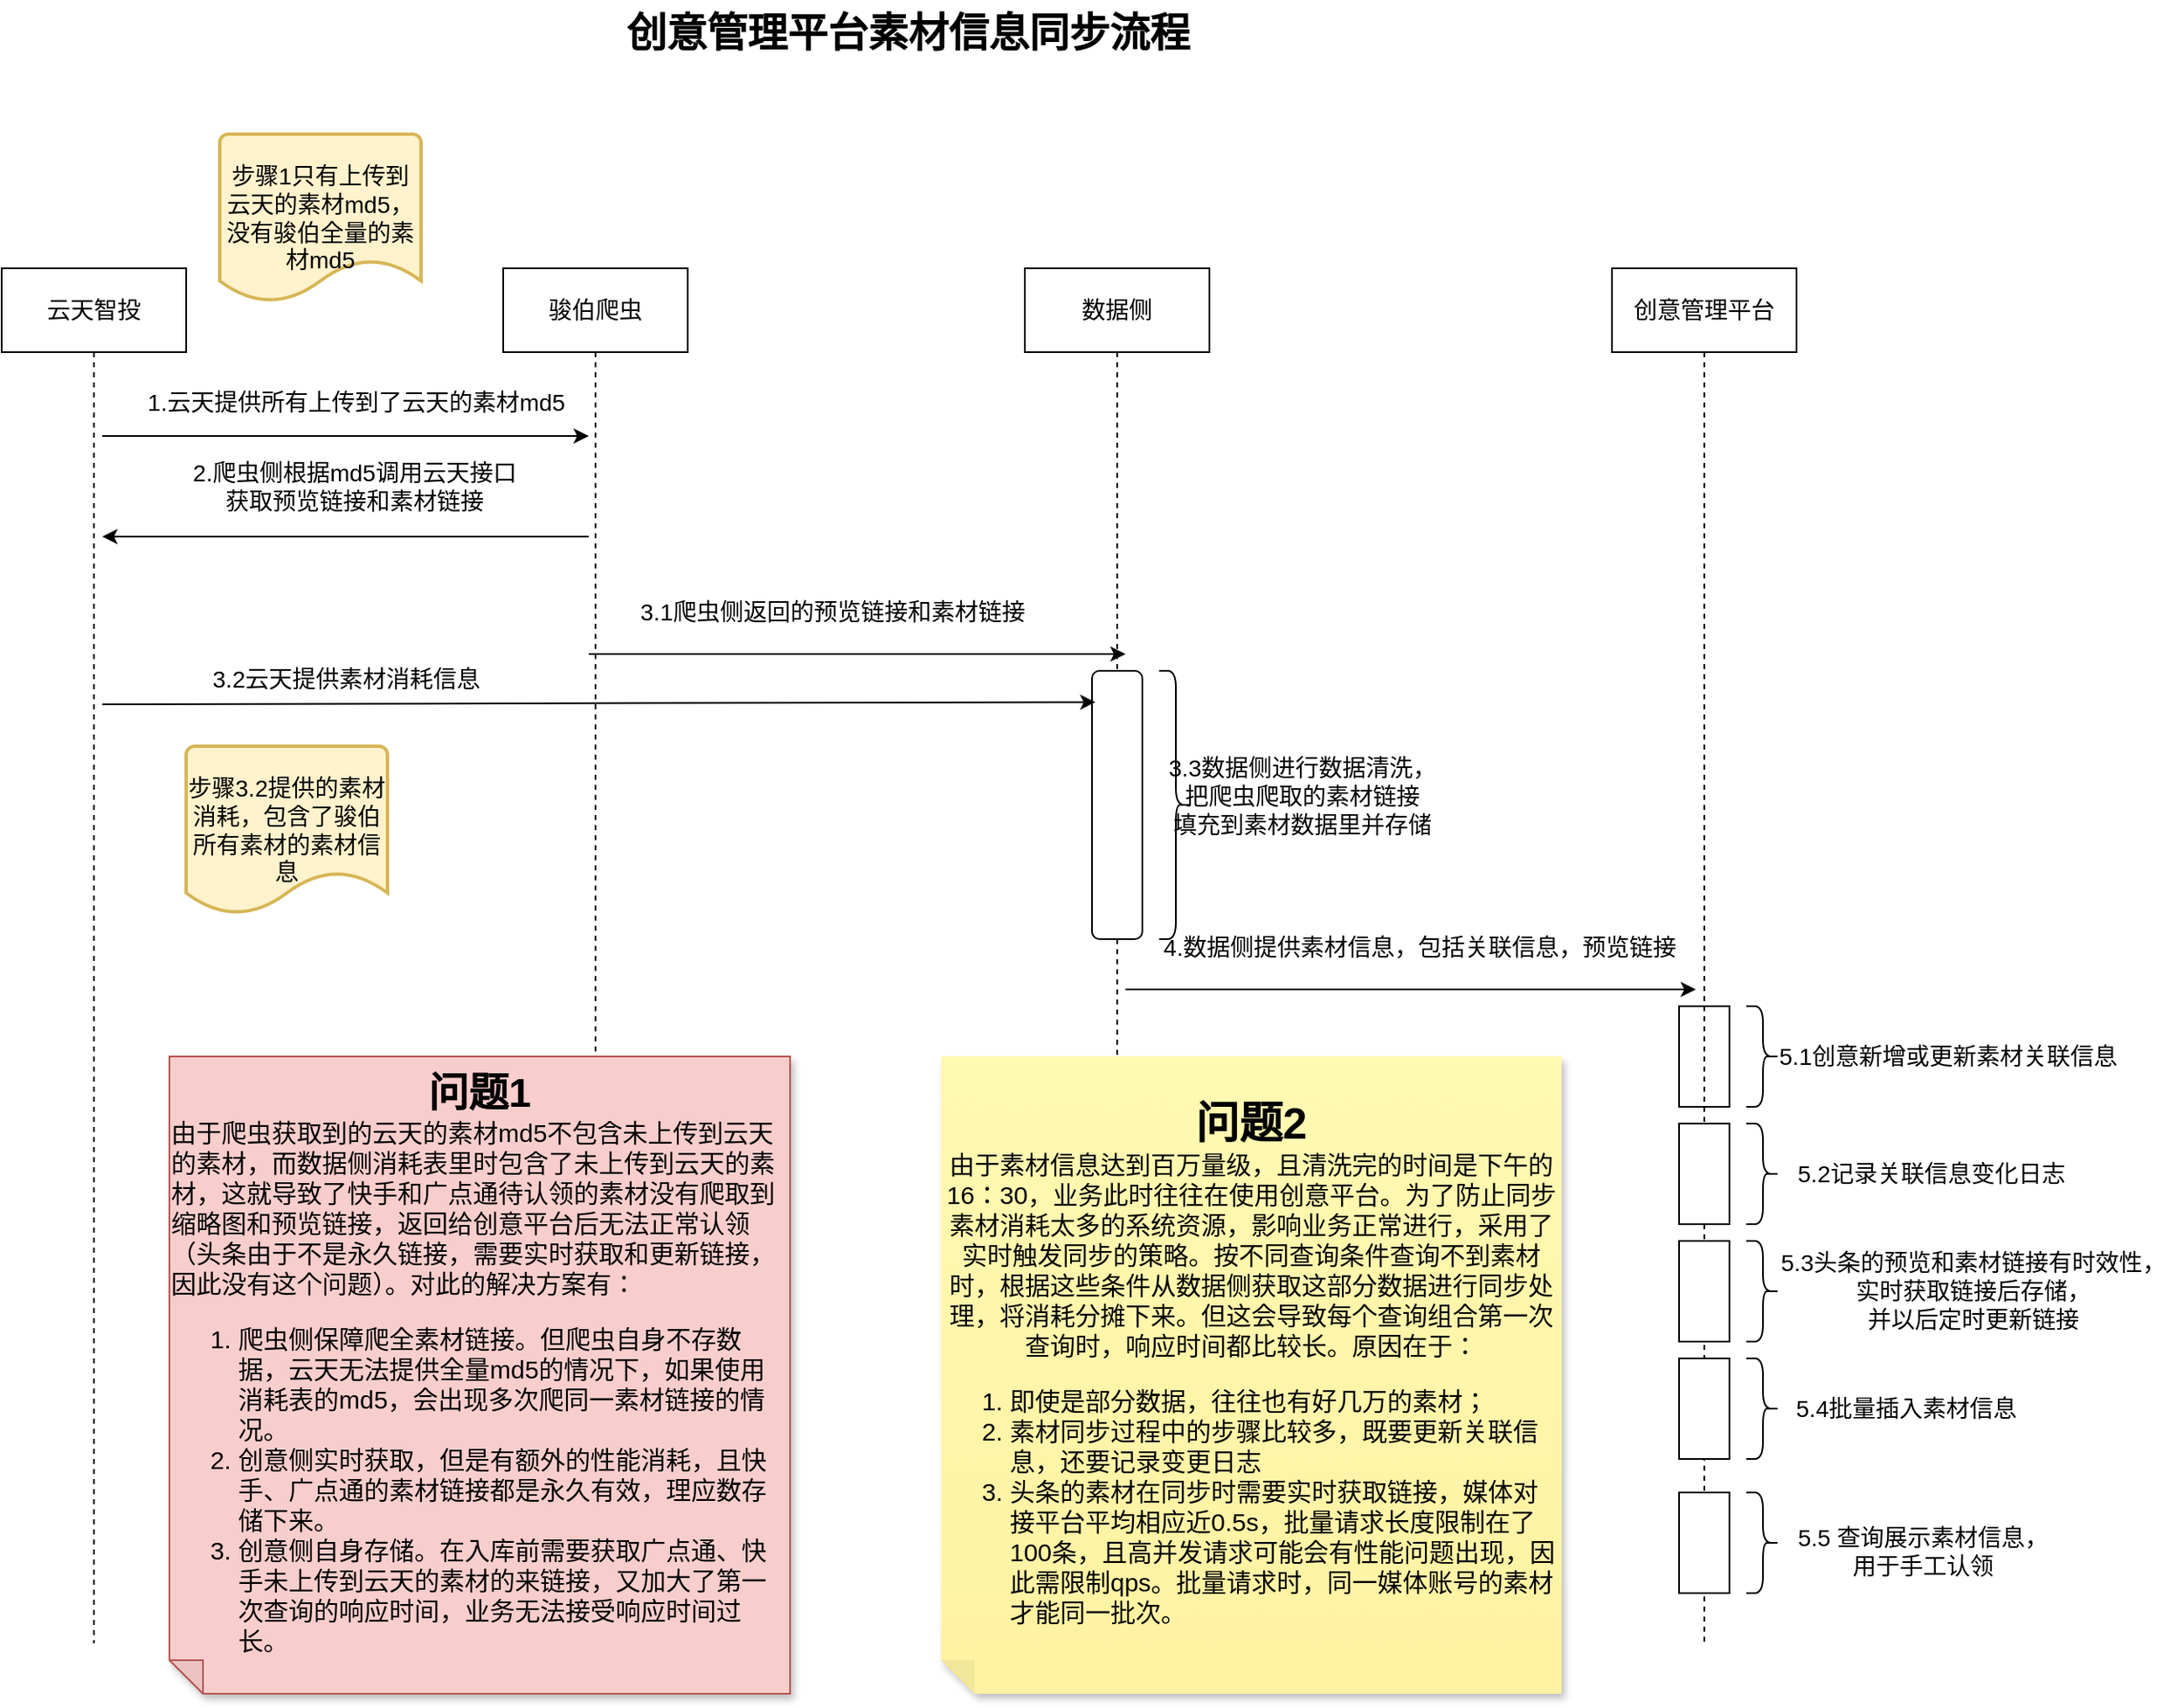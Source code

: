 <mxfile version="21.3.6" type="github">
  <diagram id="C5RBs43oDa-KdzZeNtuy" name="Page-1">
    <mxGraphModel dx="2074" dy="1116" grid="1" gridSize="10" guides="1" tooltips="1" connect="1" arrows="1" fold="1" page="1" pageScale="1" pageWidth="827" pageHeight="1169" math="0" shadow="0">
      <root>
        <mxCell id="WIyWlLk6GJQsqaUBKTNV-0" />
        <mxCell id="WIyWlLk6GJQsqaUBKTNV-1" parent="WIyWlLk6GJQsqaUBKTNV-0" />
        <mxCell id="fvo4OO7bao2VhtzqRqrc-16" style="edgeStyle=orthogonalEdgeStyle;rounded=0;orthogonalLoop=1;jettySize=auto;html=1;dashed=1;endArrow=none;endFill=0;" edge="1" parent="WIyWlLk6GJQsqaUBKTNV-1" source="fvo4OO7bao2VhtzqRqrc-11">
          <mxGeometry relative="1" as="geometry">
            <mxPoint x="115" y="1040" as="targetPoint" />
          </mxGeometry>
        </mxCell>
        <mxCell id="fvo4OO7bao2VhtzqRqrc-11" value="&lt;font style=&quot;font-size: 14px;&quot;&gt;云天智投&lt;/font&gt;" style="rounded=0;whiteSpace=wrap;html=1;" vertex="1" parent="WIyWlLk6GJQsqaUBKTNV-1">
          <mxGeometry x="60" y="220" width="110" height="50" as="geometry" />
        </mxCell>
        <mxCell id="fvo4OO7bao2VhtzqRqrc-17" style="edgeStyle=orthogonalEdgeStyle;rounded=0;orthogonalLoop=1;jettySize=auto;html=1;dashed=1;endArrow=none;endFill=0;" edge="1" parent="WIyWlLk6GJQsqaUBKTNV-1" source="fvo4OO7bao2VhtzqRqrc-12">
          <mxGeometry relative="1" as="geometry">
            <mxPoint x="414" y="1040" as="targetPoint" />
          </mxGeometry>
        </mxCell>
        <mxCell id="fvo4OO7bao2VhtzqRqrc-12" value="&lt;font style=&quot;font-size: 14px;&quot;&gt;骏伯爬虫&lt;/font&gt;" style="rounded=0;whiteSpace=wrap;html=1;" vertex="1" parent="WIyWlLk6GJQsqaUBKTNV-1">
          <mxGeometry x="359" y="220" width="110" height="50" as="geometry" />
        </mxCell>
        <mxCell id="fvo4OO7bao2VhtzqRqrc-18" style="edgeStyle=orthogonalEdgeStyle;rounded=0;orthogonalLoop=1;jettySize=auto;html=1;endArrow=none;endFill=0;dashed=1;" edge="1" parent="WIyWlLk6GJQsqaUBKTNV-1" source="fvo4OO7bao2VhtzqRqrc-27">
          <mxGeometry relative="1" as="geometry">
            <mxPoint x="725" y="1040" as="targetPoint" />
          </mxGeometry>
        </mxCell>
        <mxCell id="fvo4OO7bao2VhtzqRqrc-13" value="&lt;font style=&quot;font-size: 14px;&quot;&gt;数据侧&lt;/font&gt;" style="rounded=0;whiteSpace=wrap;html=1;" vertex="1" parent="WIyWlLk6GJQsqaUBKTNV-1">
          <mxGeometry x="670" y="220" width="110" height="50" as="geometry" />
        </mxCell>
        <mxCell id="fvo4OO7bao2VhtzqRqrc-19" style="edgeStyle=orthogonalEdgeStyle;rounded=0;orthogonalLoop=1;jettySize=auto;html=1;dashed=1;endArrow=none;endFill=0;" edge="1" parent="WIyWlLk6GJQsqaUBKTNV-1" source="fvo4OO7bao2VhtzqRqrc-41">
          <mxGeometry relative="1" as="geometry">
            <mxPoint x="1075" y="1040" as="targetPoint" />
          </mxGeometry>
        </mxCell>
        <mxCell id="fvo4OO7bao2VhtzqRqrc-14" value="&lt;font style=&quot;font-size: 14px;&quot;&gt;创意管理平台&lt;/font&gt;" style="rounded=0;whiteSpace=wrap;html=1;" vertex="1" parent="WIyWlLk6GJQsqaUBKTNV-1">
          <mxGeometry x="1020" y="220" width="110" height="50" as="geometry" />
        </mxCell>
        <mxCell id="fvo4OO7bao2VhtzqRqrc-20" value="" style="endArrow=classic;html=1;rounded=0;" edge="1" parent="WIyWlLk6GJQsqaUBKTNV-1">
          <mxGeometry width="50" height="50" relative="1" as="geometry">
            <mxPoint x="120" y="320" as="sourcePoint" />
            <mxPoint x="410" y="320" as="targetPoint" />
          </mxGeometry>
        </mxCell>
        <mxCell id="fvo4OO7bao2VhtzqRqrc-21" value="&lt;font style=&quot;font-size: 14px;&quot;&gt;1.云天提供所有上传到了云天的素材md5&lt;/font&gt;" style="edgeLabel;html=1;align=center;verticalAlign=middle;resizable=0;points=[];" vertex="1" connectable="0" parent="fvo4OO7bao2VhtzqRqrc-20">
          <mxGeometry x="-0.329" y="-1" relative="1" as="geometry">
            <mxPoint x="53" y="-21" as="offset" />
          </mxGeometry>
        </mxCell>
        <mxCell id="fvo4OO7bao2VhtzqRqrc-22" value="" style="endArrow=none;html=1;rounded=0;startArrow=classic;startFill=1;endFill=0;" edge="1" parent="WIyWlLk6GJQsqaUBKTNV-1">
          <mxGeometry width="50" height="50" relative="1" as="geometry">
            <mxPoint x="120" y="380" as="sourcePoint" />
            <mxPoint x="410" y="380" as="targetPoint" />
            <Array as="points">
              <mxPoint x="270" y="380" />
            </Array>
          </mxGeometry>
        </mxCell>
        <mxCell id="fvo4OO7bao2VhtzqRqrc-24" value="&lt;font style=&quot;font-size: 14px;&quot;&gt;2.爬虫侧根据md5调用云天接口&lt;br&gt;获取预览链接和素材链接&lt;/font&gt;" style="text;html=1;align=center;verticalAlign=middle;resizable=0;points=[];autosize=1;strokeColor=none;fillColor=none;" vertex="1" parent="WIyWlLk6GJQsqaUBKTNV-1">
          <mxGeometry x="160" y="325" width="220" height="50" as="geometry" />
        </mxCell>
        <mxCell id="fvo4OO7bao2VhtzqRqrc-25" value="" style="endArrow=classic;html=1;rounded=0;" edge="1" parent="WIyWlLk6GJQsqaUBKTNV-1">
          <mxGeometry width="50" height="50" relative="1" as="geometry">
            <mxPoint x="410" y="450" as="sourcePoint" />
            <mxPoint x="730" y="450" as="targetPoint" />
          </mxGeometry>
        </mxCell>
        <mxCell id="fvo4OO7bao2VhtzqRqrc-26" value="&lt;font style=&quot;font-size: 14px;&quot;&gt;3.1爬虫侧返回的预览链接和素材链接&lt;/font&gt;" style="text;html=1;align=center;verticalAlign=middle;resizable=0;points=[];autosize=1;strokeColor=none;fillColor=none;" vertex="1" parent="WIyWlLk6GJQsqaUBKTNV-1">
          <mxGeometry x="430" y="410" width="250" height="30" as="geometry" />
        </mxCell>
        <mxCell id="fvo4OO7bao2VhtzqRqrc-28" value="" style="edgeStyle=orthogonalEdgeStyle;rounded=0;orthogonalLoop=1;jettySize=auto;html=1;endArrow=none;endFill=0;dashed=1;" edge="1" parent="WIyWlLk6GJQsqaUBKTNV-1" source="fvo4OO7bao2VhtzqRqrc-13" target="fvo4OO7bao2VhtzqRqrc-27">
          <mxGeometry relative="1" as="geometry">
            <mxPoint x="725" y="1040" as="targetPoint" />
            <mxPoint x="725" y="270" as="sourcePoint" />
          </mxGeometry>
        </mxCell>
        <mxCell id="fvo4OO7bao2VhtzqRqrc-27" value="" style="rounded=1;whiteSpace=wrap;html=1;" vertex="1" parent="WIyWlLk6GJQsqaUBKTNV-1">
          <mxGeometry x="710" y="460" width="30" height="160" as="geometry" />
        </mxCell>
        <mxCell id="fvo4OO7bao2VhtzqRqrc-30" value="" style="shape=curlyBracket;whiteSpace=wrap;html=1;rounded=1;flipH=1;labelPosition=right;verticalLabelPosition=middle;align=left;verticalAlign=middle;" vertex="1" parent="WIyWlLk6GJQsqaUBKTNV-1">
          <mxGeometry x="750" y="460" width="20" height="160" as="geometry" />
        </mxCell>
        <mxCell id="fvo4OO7bao2VhtzqRqrc-31" value="&lt;font style=&quot;font-size: 14px;&quot;&gt;3.3数据侧进行数据清洗，&lt;br&gt;把爬虫爬取的素材链接&lt;br&gt;填充到素材数据里并存储&lt;/font&gt;" style="text;html=1;align=center;verticalAlign=middle;resizable=0;points=[];autosize=1;strokeColor=none;fillColor=none;" vertex="1" parent="WIyWlLk6GJQsqaUBKTNV-1">
          <mxGeometry x="745" y="505" width="180" height="60" as="geometry" />
        </mxCell>
        <mxCell id="fvo4OO7bao2VhtzqRqrc-33" value="" style="endArrow=none;html=1;rounded=0;startArrow=classic;startFill=1;endFill=0;exitX=0.067;exitY=0.117;exitDx=0;exitDy=0;exitPerimeter=0;" edge="1" parent="WIyWlLk6GJQsqaUBKTNV-1" source="fvo4OO7bao2VhtzqRqrc-27">
          <mxGeometry width="50" height="50" relative="1" as="geometry">
            <mxPoint x="700" y="480" as="sourcePoint" />
            <mxPoint x="120" y="480" as="targetPoint" />
          </mxGeometry>
        </mxCell>
        <mxCell id="fvo4OO7bao2VhtzqRqrc-34" value="&lt;font style=&quot;font-size: 14px;&quot;&gt;3.2云天提供素材消耗信息&lt;/font&gt;" style="text;html=1;align=center;verticalAlign=middle;resizable=0;points=[];autosize=1;strokeColor=none;fillColor=none;" vertex="1" parent="WIyWlLk6GJQsqaUBKTNV-1">
          <mxGeometry x="175" y="450" width="180" height="30" as="geometry" />
        </mxCell>
        <mxCell id="fvo4OO7bao2VhtzqRqrc-35" value="" style="endArrow=classic;html=1;rounded=0;" edge="1" parent="WIyWlLk6GJQsqaUBKTNV-1">
          <mxGeometry width="50" height="50" relative="1" as="geometry">
            <mxPoint x="730" y="650" as="sourcePoint" />
            <mxPoint x="1070" y="650" as="targetPoint" />
          </mxGeometry>
        </mxCell>
        <mxCell id="fvo4OO7bao2VhtzqRqrc-36" value="&lt;font style=&quot;font-size: 14px;&quot;&gt;4.数据侧提供素材信息，包括关联信息，预览链接&lt;/font&gt;" style="text;html=1;align=center;verticalAlign=middle;resizable=0;points=[];autosize=1;strokeColor=none;fillColor=none;" vertex="1" parent="WIyWlLk6GJQsqaUBKTNV-1">
          <mxGeometry x="740" y="610" width="330" height="30" as="geometry" />
        </mxCell>
        <mxCell id="fvo4OO7bao2VhtzqRqrc-37" value="&lt;font style=&quot;font-size: 14px;&quot;&gt;步骤1只有上传到云天的素材md5，没有骏伯全量的素材md5&lt;/font&gt;" style="strokeWidth=2;html=1;shape=mxgraph.flowchart.document2;whiteSpace=wrap;size=0.25;fillColor=#fff2cc;strokeColor=#d6b656;" vertex="1" parent="WIyWlLk6GJQsqaUBKTNV-1">
          <mxGeometry x="190" y="140" width="120" height="100" as="geometry" />
        </mxCell>
        <mxCell id="fvo4OO7bao2VhtzqRqrc-39" value="&lt;font style=&quot;font-size: 14px;&quot;&gt;步骤3.2提供的素材消耗，包含了骏伯所有素材的素材信息&lt;/font&gt;" style="strokeWidth=2;html=1;shape=mxgraph.flowchart.document2;whiteSpace=wrap;size=0.25;fillColor=#fff2cc;strokeColor=#d6b656;" vertex="1" parent="WIyWlLk6GJQsqaUBKTNV-1">
          <mxGeometry x="170" y="505" width="120" height="100" as="geometry" />
        </mxCell>
        <mxCell id="fvo4OO7bao2VhtzqRqrc-40" value="" style="rounded=1;whiteSpace=wrap;html=1;arcSize=0;" vertex="1" parent="WIyWlLk6GJQsqaUBKTNV-1">
          <mxGeometry x="1060" y="660" width="30" height="60" as="geometry" />
        </mxCell>
        <mxCell id="fvo4OO7bao2VhtzqRqrc-42" value="" style="edgeStyle=orthogonalEdgeStyle;rounded=0;orthogonalLoop=1;jettySize=auto;html=1;dashed=1;endArrow=none;endFill=0;" edge="1" parent="WIyWlLk6GJQsqaUBKTNV-1" source="fvo4OO7bao2VhtzqRqrc-14" target="fvo4OO7bao2VhtzqRqrc-41">
          <mxGeometry relative="1" as="geometry">
            <mxPoint x="1075" y="1040" as="targetPoint" />
            <mxPoint x="1075" y="270" as="sourcePoint" />
          </mxGeometry>
        </mxCell>
        <mxCell id="fvo4OO7bao2VhtzqRqrc-41" value="" style="rounded=1;whiteSpace=wrap;html=1;arcSize=0;" vertex="1" parent="WIyWlLk6GJQsqaUBKTNV-1">
          <mxGeometry x="1060" y="730" width="30" height="60" as="geometry" />
        </mxCell>
        <mxCell id="fvo4OO7bao2VhtzqRqrc-43" value="" style="rounded=1;whiteSpace=wrap;html=1;arcSize=0;" vertex="1" parent="WIyWlLk6GJQsqaUBKTNV-1">
          <mxGeometry x="1060" y="800" width="30" height="60" as="geometry" />
        </mxCell>
        <mxCell id="fvo4OO7bao2VhtzqRqrc-45" value="" style="shape=curlyBracket;whiteSpace=wrap;html=1;rounded=1;flipH=1;labelPosition=right;verticalLabelPosition=middle;align=left;verticalAlign=middle;" vertex="1" parent="WIyWlLk6GJQsqaUBKTNV-1">
          <mxGeometry x="1100" y="660" width="20" height="60" as="geometry" />
        </mxCell>
        <mxCell id="fvo4OO7bao2VhtzqRqrc-46" value="&lt;font style=&quot;font-size: 14px;&quot;&gt;5.1创意新增或更新素材关联信息&lt;/font&gt;" style="text;html=1;align=center;verticalAlign=middle;resizable=0;points=[];autosize=1;strokeColor=none;fillColor=none;" vertex="1" parent="WIyWlLk6GJQsqaUBKTNV-1">
          <mxGeometry x="1110" y="675" width="220" height="30" as="geometry" />
        </mxCell>
        <mxCell id="fvo4OO7bao2VhtzqRqrc-49" value="" style="shape=curlyBracket;whiteSpace=wrap;html=1;rounded=1;flipH=1;labelPosition=right;verticalLabelPosition=middle;align=left;verticalAlign=middle;" vertex="1" parent="WIyWlLk6GJQsqaUBKTNV-1">
          <mxGeometry x="1100" y="730" width="20" height="60" as="geometry" />
        </mxCell>
        <mxCell id="fvo4OO7bao2VhtzqRqrc-50" value="&lt;font style=&quot;font-size: 14px;&quot;&gt;5.2记录关联信息变化日志&lt;/font&gt;" style="text;html=1;align=center;verticalAlign=middle;resizable=0;points=[];autosize=1;strokeColor=none;fillColor=none;" vertex="1" parent="WIyWlLk6GJQsqaUBKTNV-1">
          <mxGeometry x="1120" y="745" width="180" height="30" as="geometry" />
        </mxCell>
        <mxCell id="fvo4OO7bao2VhtzqRqrc-51" value="" style="shape=curlyBracket;whiteSpace=wrap;html=1;rounded=1;flipH=1;labelPosition=right;verticalLabelPosition=middle;align=left;verticalAlign=middle;" vertex="1" parent="WIyWlLk6GJQsqaUBKTNV-1">
          <mxGeometry x="1100" y="800" width="20" height="60" as="geometry" />
        </mxCell>
        <mxCell id="fvo4OO7bao2VhtzqRqrc-53" value="&lt;font style=&quot;font-size: 14px;&quot;&gt;5.3头条的预览和素材链接有时效性，&lt;br&gt;实时获取链接后存储，&lt;br&gt;并以后定时更新链接&lt;/font&gt;" style="text;html=1;align=center;verticalAlign=middle;resizable=0;points=[];autosize=1;strokeColor=none;fillColor=none;" vertex="1" parent="WIyWlLk6GJQsqaUBKTNV-1">
          <mxGeometry x="1110" y="800" width="250" height="60" as="geometry" />
        </mxCell>
        <mxCell id="fvo4OO7bao2VhtzqRqrc-54" value="" style="rounded=1;whiteSpace=wrap;html=1;arcSize=0;" vertex="1" parent="WIyWlLk6GJQsqaUBKTNV-1">
          <mxGeometry x="1060" y="870" width="30" height="60" as="geometry" />
        </mxCell>
        <mxCell id="fvo4OO7bao2VhtzqRqrc-55" value="" style="shape=curlyBracket;whiteSpace=wrap;html=1;rounded=1;flipH=1;labelPosition=right;verticalLabelPosition=middle;align=left;verticalAlign=middle;" vertex="1" parent="WIyWlLk6GJQsqaUBKTNV-1">
          <mxGeometry x="1100" y="870" width="20" height="60" as="geometry" />
        </mxCell>
        <mxCell id="fvo4OO7bao2VhtzqRqrc-57" value="&lt;font style=&quot;font-size: 14px;&quot;&gt;5.4批量插入素材信息&lt;/font&gt;" style="text;html=1;align=center;verticalAlign=middle;resizable=0;points=[];autosize=1;strokeColor=none;fillColor=none;" vertex="1" parent="WIyWlLk6GJQsqaUBKTNV-1">
          <mxGeometry x="1120" y="885" width="150" height="30" as="geometry" />
        </mxCell>
        <mxCell id="fvo4OO7bao2VhtzqRqrc-58" value="" style="rounded=1;whiteSpace=wrap;html=1;arcSize=0;" vertex="1" parent="WIyWlLk6GJQsqaUBKTNV-1">
          <mxGeometry x="1060" y="950" width="30" height="60" as="geometry" />
        </mxCell>
        <mxCell id="fvo4OO7bao2VhtzqRqrc-59" value="" style="shape=curlyBracket;whiteSpace=wrap;html=1;rounded=1;flipH=1;labelPosition=right;verticalLabelPosition=middle;align=left;verticalAlign=middle;" vertex="1" parent="WIyWlLk6GJQsqaUBKTNV-1">
          <mxGeometry x="1100" y="950" width="20" height="60" as="geometry" />
        </mxCell>
        <mxCell id="fvo4OO7bao2VhtzqRqrc-60" value="&lt;font style=&quot;font-size: 14px;&quot;&gt;5.5 查询展示素材信息，&lt;br&gt;用于手工认领&lt;/font&gt;" style="text;html=1;align=center;verticalAlign=middle;resizable=0;points=[];autosize=1;strokeColor=none;fillColor=none;" vertex="1" parent="WIyWlLk6GJQsqaUBKTNV-1">
          <mxGeometry x="1120" y="960" width="170" height="50" as="geometry" />
        </mxCell>
        <mxCell id="fvo4OO7bao2VhtzqRqrc-62" value="创意管理平台素材信息同步流程" style="text;strokeColor=none;fillColor=none;html=1;fontSize=24;fontStyle=1;verticalAlign=middle;align=center;" vertex="1" parent="WIyWlLk6GJQsqaUBKTNV-1">
          <mxGeometry x="550" y="60" width="100" height="40" as="geometry" />
        </mxCell>
        <mxCell id="fvo4OO7bao2VhtzqRqrc-68" value="&lt;div style=&quot;border-color: var(--border-color);&quot;&gt;&lt;b style=&quot;border-color: var(--border-color);&quot;&gt;&lt;font style=&quot;border-color: var(--border-color); font-size: 26px;&quot;&gt;问题2&lt;/font&gt;&lt;/b&gt;&lt;/div&gt;&lt;font style=&quot;border-color: var(--border-color); text-align: left; font-size: 15px;&quot;&gt;由于素材信息达到百万量级，且清洗完的时间是下午的16：30，业务此时往往在使用创意平台。为了防止同步素材消耗太多的系统资源，影响业务正常进行，采用了实时触发同步的策略。按不同查询条件查询不到素材时，根据这些条件从数据侧获取这部分数据进行同步处理，将消耗分摊下来。但这会导致每个查询组合第一次查询时，响应时间都比较长。原因在于：&lt;br style=&quot;border-color: var(--border-color);&quot;&gt;&lt;/font&gt;&lt;ol style=&quot;border-color: var(--border-color); text-align: left; font-size: 15px;&quot;&gt;&lt;li style=&quot;border-color: var(--border-color);&quot;&gt;&lt;font style=&quot;border-color: var(--border-color);&quot;&gt;即使是部分数据，往往也有好几万的素材；&lt;br style=&quot;border-color: var(--border-color);&quot;&gt;&lt;/font&gt;&lt;/li&gt;&lt;li style=&quot;border-color: var(--border-color);&quot;&gt;&lt;font style=&quot;border-color: var(--border-color);&quot;&gt;素材同步过程中的步骤比较多，既要更新关联信息，还要记录变更日志&lt;/font&gt;&lt;/li&gt;&lt;li style=&quot;border-color: var(--border-color);&quot;&gt;&lt;font style=&quot;border-color: var(--border-color);&quot;&gt;头条的素材在同步时需要实时获取链接，媒体对接平台平均相应近0.5s，批量请求长度限制在了100条，且高并发请求可能会有性能问题出现，因此需限制qps。批量请求时，同一媒体账号的素材才能同一批次。&lt;/font&gt;&lt;/li&gt;&lt;/ol&gt;" style="shape=note;whiteSpace=wrap;html=1;backgroundOutline=1;fontColor=#000000;darkOpacity=0.05;fillColor=#FFF9B2;strokeColor=none;fillStyle=solid;direction=west;gradientDirection=north;gradientColor=#FFF2A1;shadow=1;size=20;pointerEvents=1;" vertex="1" parent="WIyWlLk6GJQsqaUBKTNV-1">
          <mxGeometry x="620" y="690" width="370" height="380" as="geometry" />
        </mxCell>
        <mxCell id="fvo4OO7bao2VhtzqRqrc-70" value="&lt;div style=&quot;border-color: var(--border-color);&quot;&gt;&lt;font style=&quot;border-color: var(--border-color);&quot;&gt;&lt;b style=&quot;border-color: var(--border-color); font-size: 24px;&quot;&gt;问题1&lt;/b&gt;&lt;/font&gt;&lt;br style=&quot;border-color: var(--border-color);&quot;&gt;&lt;div style=&quot;border-color: var(--border-color); text-align: left; font-size: 15px;&quot;&gt;由于爬虫获取到的云天的素材md5不包含未上传到云天的素材，而数据侧消耗表里时包含了未上传到云天的素材，这就导致了快手和广点通待认领的素材没有爬取到缩略图和预览链接，返回给创意平台后无法正常认领（头条由于不是永久链接，需要实时获取和更新链接，因此没有这个问题）。对此的解决方案有：&lt;/div&gt;&lt;div style=&quot;border-color: var(--border-color); text-align: left; font-size: 15px;&quot;&gt;&lt;ol style=&quot;border-color: var(--border-color);&quot;&gt;&lt;li style=&quot;border-color: var(--border-color);&quot;&gt;爬虫侧保障爬全素材链接。但爬虫自身不存数据，云天无法提供全量md5的情况下，如果使用消耗表的md5，会出现多次爬同一素材链接的情况。&lt;/li&gt;&lt;li style=&quot;border-color: var(--border-color);&quot;&gt;&lt;span style=&quot;border-color: var(--border-color); background-color: initial;&quot;&gt;创意侧实时获取，但是有额外的性能消耗，且快手、广点通的素材链接都是永久有效，理应数存储下来。&lt;/span&gt;&lt;/li&gt;&lt;li style=&quot;border-color: var(--border-color);&quot;&gt;&lt;span style=&quot;border-color: var(--border-color); background-color: initial;&quot;&gt;创意侧自身存储。在入库前需要获取广点通、快手未上传到云天的素材的来链接，又加大了第一次查询的响应时间，业务无法接受响应时间过长。&lt;/span&gt;&lt;/li&gt;&lt;/ol&gt;&lt;/div&gt;&lt;/div&gt;" style="shape=note;whiteSpace=wrap;html=1;backgroundOutline=1;darkOpacity=0.05;fillColor=#f8cecc;strokeColor=#b85450;fillStyle=solid;direction=west;gradientDirection=north;shadow=1;size=20;pointerEvents=1;" vertex="1" parent="WIyWlLk6GJQsqaUBKTNV-1">
          <mxGeometry x="160" y="690" width="370" height="380" as="geometry" />
        </mxCell>
      </root>
    </mxGraphModel>
  </diagram>
</mxfile>
